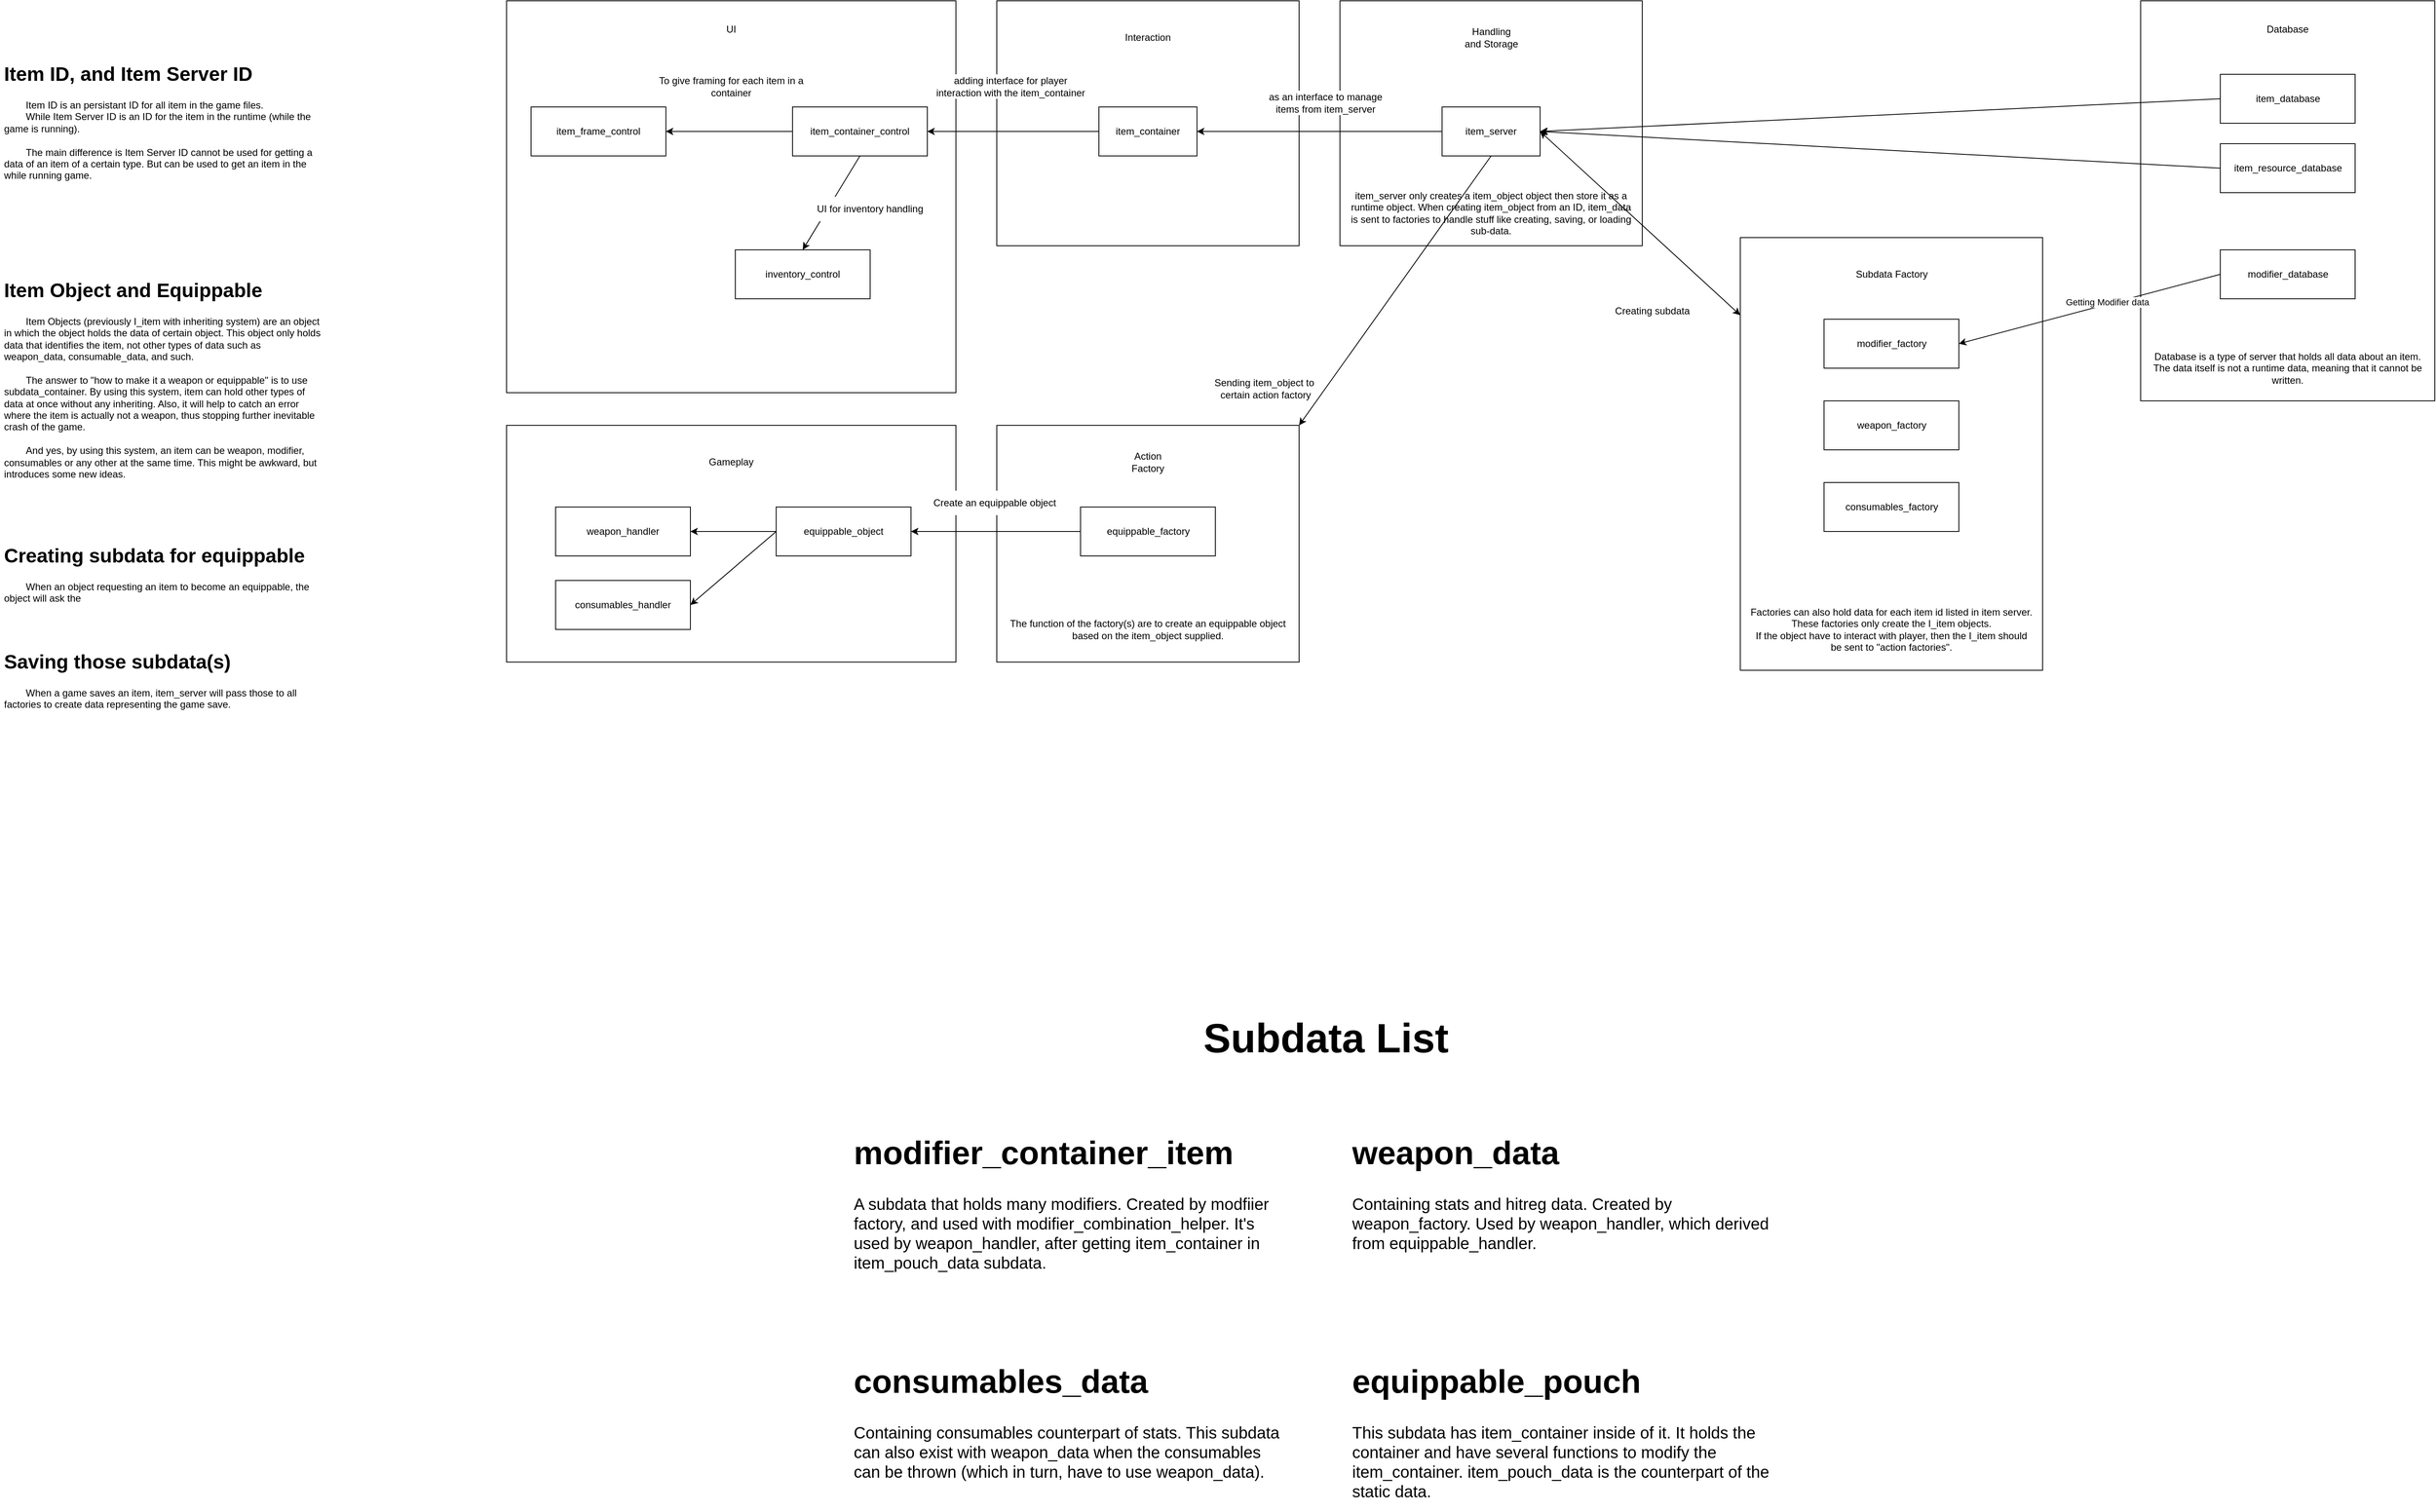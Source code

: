 <mxfile>
    <diagram id="PHpvrYNtdiym4RYi9IZB" name="Page-1">
        <mxGraphModel dx="2009" dy="749" grid="1" gridSize="10" guides="1" tooltips="1" connect="1" arrows="1" fold="1" page="1" pageScale="1" pageWidth="850" pageHeight="1100" math="0" shadow="0">
            <root>
                <mxCell id="0"/>
                <mxCell id="1" parent="0"/>
                <mxCell id="2" value="" style="rounded=0;whiteSpace=wrap;html=1;" parent="1" vertex="1">
                    <mxGeometry x="-150" y="30" width="550" height="480" as="geometry"/>
                </mxCell>
                <mxCell id="3" value="UI" style="text;html=1;strokeColor=none;fillColor=none;align=center;verticalAlign=middle;whiteSpace=wrap;rounded=0;" parent="1" vertex="1">
                    <mxGeometry x="95" y="50" width="60" height="30" as="geometry"/>
                </mxCell>
                <mxCell id="4" value="" style="rounded=0;whiteSpace=wrap;html=1;" parent="1" vertex="1">
                    <mxGeometry x="450" y="30" width="370" height="300" as="geometry"/>
                </mxCell>
                <mxCell id="5" value="Interaction" style="text;html=1;strokeColor=none;fillColor=none;align=center;verticalAlign=middle;whiteSpace=wrap;rounded=0;" parent="1" vertex="1">
                    <mxGeometry x="605" y="60" width="60" height="30" as="geometry"/>
                </mxCell>
                <mxCell id="6" value="" style="rounded=0;whiteSpace=wrap;html=1;" parent="1" vertex="1">
                    <mxGeometry x="870" y="30" width="370" height="300" as="geometry"/>
                </mxCell>
                <mxCell id="7" value="Handling&lt;br&gt;and Storage" style="text;html=1;strokeColor=none;fillColor=none;align=center;verticalAlign=middle;whiteSpace=wrap;rounded=0;" parent="1" vertex="1">
                    <mxGeometry x="1012.5" y="60" width="85" height="30" as="geometry"/>
                </mxCell>
                <mxCell id="8" value="item_server" style="rounded=0;whiteSpace=wrap;html=1;" parent="1" vertex="1">
                    <mxGeometry x="995" y="160" width="120" height="60" as="geometry"/>
                </mxCell>
                <mxCell id="9" value="item_container" style="rounded=0;whiteSpace=wrap;html=1;" parent="1" vertex="1">
                    <mxGeometry x="575" y="160" width="120" height="60" as="geometry"/>
                </mxCell>
                <mxCell id="29" style="edgeStyle=none;html=1;exitX=0;exitY=0.5;exitDx=0;exitDy=0;entryX=1;entryY=0.5;entryDx=0;entryDy=0;" parent="1" source="10" target="28" edge="1">
                    <mxGeometry relative="1" as="geometry"/>
                </mxCell>
                <mxCell id="32" style="edgeStyle=none;html=1;exitX=0.5;exitY=1;exitDx=0;exitDy=0;entryX=0.5;entryY=0;entryDx=0;entryDy=0;" parent="1" source="10" target="31" edge="1">
                    <mxGeometry relative="1" as="geometry"/>
                </mxCell>
                <mxCell id="10" value="item_container_control" style="rounded=0;whiteSpace=wrap;html=1;" parent="1" vertex="1">
                    <mxGeometry x="200" y="160" width="165" height="60" as="geometry"/>
                </mxCell>
                <mxCell id="12" value="" style="endArrow=classic;html=1;exitX=0;exitY=0.5;exitDx=0;exitDy=0;entryX=1;entryY=0.5;entryDx=0;entryDy=0;" parent="1" source="9" target="10" edge="1">
                    <mxGeometry width="50" height="50" relative="1" as="geometry">
                        <mxPoint x="480" y="320" as="sourcePoint"/>
                        <mxPoint x="530" y="270" as="targetPoint"/>
                    </mxGeometry>
                </mxCell>
                <mxCell id="13" value="adding interface for player interaction with the item_container" style="text;html=1;strokeColor=none;fillColor=default;align=center;verticalAlign=middle;whiteSpace=wrap;rounded=0;" parent="1" vertex="1">
                    <mxGeometry x="370" y="120" width="194" height="30" as="geometry"/>
                </mxCell>
                <mxCell id="14" value="" style="endArrow=classic;html=1;exitX=0;exitY=0.5;exitDx=0;exitDy=0;entryX=1;entryY=0.5;entryDx=0;entryDy=0;" parent="1" source="8" target="9" edge="1">
                    <mxGeometry width="50" height="50" relative="1" as="geometry">
                        <mxPoint x="585" y="200" as="sourcePoint"/>
                        <mxPoint x="307.5" y="200" as="targetPoint"/>
                    </mxGeometry>
                </mxCell>
                <mxCell id="15" value="as an interface to manage items from item_server" style="text;html=1;strokeColor=none;fillColor=default;align=center;verticalAlign=middle;whiteSpace=wrap;rounded=0;" parent="1" vertex="1">
                    <mxGeometry x="770" y="140" width="165" height="30" as="geometry"/>
                </mxCell>
                <mxCell id="16" value="" style="rounded=0;whiteSpace=wrap;html=1;" parent="1" vertex="1">
                    <mxGeometry x="1360" y="320" width="370" height="530" as="geometry"/>
                </mxCell>
                <mxCell id="53" value="Factories can also hold data for each item id listed in item server.&lt;br&gt;These factories only create the I_item objects.&lt;br&gt;If the object have to interact with player, then the I_item should be sent to &quot;action factories&quot;." style="text;html=1;strokeColor=none;fillColor=none;align=center;verticalAlign=middle;whiteSpace=wrap;rounded=0;" parent="16" vertex="1">
                    <mxGeometry x="10" y="450" width="350" height="60" as="geometry"/>
                </mxCell>
                <mxCell id="17" value="Subdata Factory" style="text;html=1;strokeColor=none;fillColor=none;align=center;verticalAlign=middle;whiteSpace=wrap;rounded=0;" parent="1" vertex="1">
                    <mxGeometry x="1477.5" y="350" width="135" height="30" as="geometry"/>
                </mxCell>
                <mxCell id="21" style="edgeStyle=none;html=1;entryX=1;entryY=0.5;entryDx=0;entryDy=0;startArrow=classic;startFill=1;" parent="1" source="16" target="8" edge="1">
                    <mxGeometry relative="1" as="geometry"/>
                </mxCell>
                <mxCell id="18" value="modifier_factory" style="rounded=0;whiteSpace=wrap;html=1;" parent="1" vertex="1">
                    <mxGeometry x="1462.5" y="420" width="165" height="60" as="geometry"/>
                </mxCell>
                <mxCell id="19" value="weapon_factory" style="rounded=0;whiteSpace=wrap;html=1;" parent="1" vertex="1">
                    <mxGeometry x="1462.5" y="520" width="165" height="60" as="geometry"/>
                </mxCell>
                <mxCell id="24" value="Creating subdata" style="text;html=1;strokeColor=none;fillColor=default;align=center;verticalAlign=middle;whiteSpace=wrap;rounded=0;" parent="1" vertex="1">
                    <mxGeometry x="1170" y="395" width="165" height="30" as="geometry"/>
                </mxCell>
                <mxCell id="28" value="item_frame_control" style="rounded=0;whiteSpace=wrap;html=1;" parent="1" vertex="1">
                    <mxGeometry x="-120" y="160" width="165" height="60" as="geometry"/>
                </mxCell>
                <mxCell id="30" value="To give framing for each item in a container" style="text;html=1;strokeColor=none;fillColor=default;align=center;verticalAlign=middle;whiteSpace=wrap;rounded=0;" parent="1" vertex="1">
                    <mxGeometry x="28" y="120" width="194" height="30" as="geometry"/>
                </mxCell>
                <mxCell id="31" value="inventory_control" style="rounded=0;whiteSpace=wrap;html=1;" parent="1" vertex="1">
                    <mxGeometry x="130" y="335" width="165" height="60" as="geometry"/>
                </mxCell>
                <mxCell id="33" value="UI for inventory handling" style="text;html=1;strokeColor=none;fillColor=default;align=center;verticalAlign=middle;whiteSpace=wrap;rounded=0;" parent="1" vertex="1">
                    <mxGeometry x="220" y="270" width="150" height="30" as="geometry"/>
                </mxCell>
                <mxCell id="34" value="" style="rounded=0;whiteSpace=wrap;html=1;" parent="1" vertex="1">
                    <mxGeometry x="450" y="550" width="370" height="290" as="geometry"/>
                </mxCell>
                <mxCell id="35" value="Action Factory" style="text;html=1;strokeColor=none;fillColor=none;align=center;verticalAlign=middle;whiteSpace=wrap;rounded=0;" parent="1" vertex="1">
                    <mxGeometry x="605" y="580" width="60" height="30" as="geometry"/>
                </mxCell>
                <mxCell id="37" value="equippable_factory" style="rounded=0;whiteSpace=wrap;html=1;" parent="1" vertex="1">
                    <mxGeometry x="552.5" y="650" width="165" height="60" as="geometry"/>
                </mxCell>
                <mxCell id="40" value="The function of the factory(s) are to create an equippable object based on the item_object supplied." style="text;html=1;strokeColor=none;fillColor=none;align=center;verticalAlign=middle;whiteSpace=wrap;rounded=0;" parent="1" vertex="1">
                    <mxGeometry x="460" y="770" width="350" height="60" as="geometry"/>
                </mxCell>
                <mxCell id="46" value="consumables_factory" style="rounded=0;whiteSpace=wrap;html=1;" parent="1" vertex="1">
                    <mxGeometry x="1462.5" y="620" width="165" height="60" as="geometry"/>
                </mxCell>
                <mxCell id="54" value="&lt;h1&gt;Item ID, and Item Server ID&lt;/h1&gt;&lt;div&gt;&lt;span style=&quot;white-space: pre;&quot;&gt;&#9;&lt;/span&gt;Item ID is an persistant ID for all item in the game files.&lt;/div&gt;&lt;div&gt;&lt;span style=&quot;white-space: pre;&quot;&gt;&#9;&lt;/span&gt;While Item Server ID is an ID for the item in the runtime (while the game is running).&lt;/div&gt;&lt;div&gt;&lt;br&gt;&lt;/div&gt;&lt;div&gt;&lt;span style=&quot;white-space: pre;&quot;&gt;&#9;&lt;/span&gt;The main difference is Item Server ID cannot be used for getting a data of an item of a certain type. But can be used to get an item in the while running game.&lt;/div&gt;" style="text;html=1;strokeColor=none;fillColor=none;spacing=5;spacingTop=-20;whiteSpace=wrap;overflow=hidden;rounded=0;" parent="1" vertex="1">
                    <mxGeometry x="-770" y="100" width="400" height="180" as="geometry"/>
                </mxCell>
                <mxCell id="55" value="" style="rounded=0;whiteSpace=wrap;html=1;" parent="1" vertex="1">
                    <mxGeometry x="-150" y="550" width="550" height="290" as="geometry"/>
                </mxCell>
                <mxCell id="56" value="Gameplay" style="text;html=1;strokeColor=none;fillColor=none;align=center;verticalAlign=middle;whiteSpace=wrap;rounded=0;" parent="1" vertex="1">
                    <mxGeometry x="95" y="580" width="60" height="30" as="geometry"/>
                </mxCell>
                <mxCell id="62" style="edgeStyle=none;html=1;exitX=0;exitY=0.5;exitDx=0;exitDy=0;entryX=1;entryY=0.5;entryDx=0;entryDy=0;" parent="1" source="57" target="60" edge="1">
                    <mxGeometry relative="1" as="geometry"/>
                </mxCell>
                <mxCell id="63" style="edgeStyle=none;html=1;exitX=0;exitY=0.5;exitDx=0;exitDy=0;entryX=1;entryY=0.5;entryDx=0;entryDy=0;" parent="1" source="57" target="61" edge="1">
                    <mxGeometry relative="1" as="geometry"/>
                </mxCell>
                <mxCell id="57" value="equippable_object" style="rounded=0;whiteSpace=wrap;html=1;" parent="1" vertex="1">
                    <mxGeometry x="180" y="650" width="165" height="60" as="geometry"/>
                </mxCell>
                <mxCell id="41" style="edgeStyle=none;html=1;exitX=0;exitY=0.5;exitDx=0;exitDy=0;entryX=1;entryY=0.5;entryDx=0;entryDy=0;" parent="1" source="37" target="57" edge="1">
                    <mxGeometry relative="1" as="geometry">
                        <mxPoint x="220" y="620" as="targetPoint"/>
                        <mxPoint x="1472.5" y="370" as="sourcePoint"/>
                    </mxGeometry>
                </mxCell>
                <mxCell id="59" value="Sending item_object to&lt;br&gt;&amp;nbsp;certain action factory" style="text;html=1;strokeColor=none;fillColor=default;align=center;verticalAlign=middle;whiteSpace=wrap;rounded=0;" parent="1" vertex="1">
                    <mxGeometry x="695" y="490" width="165" height="30" as="geometry"/>
                </mxCell>
                <mxCell id="60" value="weapon_handler" style="rounded=0;whiteSpace=wrap;html=1;" parent="1" vertex="1">
                    <mxGeometry x="-90" y="650" width="165" height="60" as="geometry"/>
                </mxCell>
                <mxCell id="61" value="consumables_handler" style="rounded=0;whiteSpace=wrap;html=1;" parent="1" vertex="1">
                    <mxGeometry x="-90" y="740" width="165" height="60" as="geometry"/>
                </mxCell>
                <mxCell id="42" value="Create an equippable object" style="text;html=1;strokeColor=none;fillColor=default;align=center;verticalAlign=middle;whiteSpace=wrap;rounded=0;" parent="1" vertex="1">
                    <mxGeometry x="365" y="630" width="165" height="30" as="geometry"/>
                </mxCell>
                <mxCell id="58" style="edgeStyle=none;html=1;exitX=0.5;exitY=1;exitDx=0;exitDy=0;entryX=1;entryY=0;entryDx=0;entryDy=0;" parent="1" source="8" target="34" edge="1">
                    <mxGeometry relative="1" as="geometry"/>
                </mxCell>
                <mxCell id="64" value="" style="rounded=0;whiteSpace=wrap;html=1;" parent="1" vertex="1">
                    <mxGeometry x="1850" y="30" width="360" height="490" as="geometry"/>
                </mxCell>
                <mxCell id="65" value="Database" style="text;html=1;strokeColor=none;fillColor=none;align=center;verticalAlign=middle;whiteSpace=wrap;rounded=0;" parent="1" vertex="1">
                    <mxGeometry x="2000" y="50" width="60" height="30" as="geometry"/>
                </mxCell>
                <mxCell id="69" style="edgeStyle=none;html=1;exitX=0;exitY=0.5;exitDx=0;exitDy=0;entryX=1;entryY=0.5;entryDx=0;entryDy=0;" parent="1" source="66" target="8" edge="1">
                    <mxGeometry relative="1" as="geometry"/>
                </mxCell>
                <mxCell id="66" value="item_database" style="rounded=0;whiteSpace=wrap;html=1;" parent="1" vertex="1">
                    <mxGeometry x="1947.5" y="120" width="165" height="60" as="geometry"/>
                </mxCell>
                <mxCell id="67" value="Database is a type of server that holds all data about an item. The data itself is not a runtime data, meaning that it cannot be written." style="text;html=1;strokeColor=none;fillColor=none;align=center;verticalAlign=middle;whiteSpace=wrap;rounded=0;" parent="1" vertex="1">
                    <mxGeometry x="1855" y="450" width="350" height="60" as="geometry"/>
                </mxCell>
                <mxCell id="68" value="item_server only creates a item_object object then store it as a runtime object. When creating item_object from an ID, item_data is sent to factories to handle stuff like creating, saving, or loading sub-data." style="text;html=1;strokeColor=none;fillColor=none;align=center;verticalAlign=middle;whiteSpace=wrap;rounded=0;" parent="1" vertex="1">
                    <mxGeometry x="880" y="260" width="350" height="60" as="geometry"/>
                </mxCell>
                <mxCell id="73" value="&lt;h1&gt;Item Object and Equippable&lt;/h1&gt;&lt;div&gt;&lt;span style=&quot;white-space: pre;&quot;&gt;&#9;&lt;/span&gt;Item Objects (previously I_item with inheriting system) are an object in which the object holds the data of certain object. This object only holds data that identifies the item, not other types of data such as weapon_data, consumable_data, and such.&lt;br&gt;&lt;/div&gt;&lt;div&gt;&lt;br&gt;&lt;/div&gt;&lt;div&gt;&lt;span style=&quot;white-space: pre;&quot;&gt;&#9;&lt;/span&gt;The answer to &quot;how to make it a weapon or equippable&quot; is to use subdata_container. By using this system, item can hold other types of data at once without any inheriting. Also, it will help to catch an error where the item is actually not a weapon, thus stopping further inevitable crash of the game.&lt;br&gt;&lt;/div&gt;&lt;div&gt;&lt;br&gt;&lt;/div&gt;&lt;div&gt;&lt;span style=&quot;white-space: pre;&quot;&gt;&#9;&lt;/span&gt;And yes, by using this system, an item can be weapon, modifier, consumables or any other at the same time. This might be awkward, but introduces some new ideas.&lt;br&gt;&lt;/div&gt;" style="text;html=1;strokeColor=none;fillColor=none;spacing=5;spacingTop=-20;whiteSpace=wrap;overflow=hidden;rounded=0;" parent="1" vertex="1">
                    <mxGeometry x="-770" y="365" width="400" height="280" as="geometry"/>
                </mxCell>
                <mxCell id="74" value="&lt;h1&gt;Creating subdata for equippable&lt;/h1&gt;&lt;div&gt;&lt;span style=&quot;white-space: pre;&quot;&gt;&#9;&lt;/span&gt;When an object requesting an item to become an equippable, the object will ask the&lt;br&gt;&lt;/div&gt;" style="text;html=1;strokeColor=none;fillColor=none;spacing=5;spacingTop=-20;whiteSpace=wrap;overflow=hidden;rounded=0;" parent="1" vertex="1">
                    <mxGeometry x="-770" y="690" width="400" height="120" as="geometry"/>
                </mxCell>
                <mxCell id="75" value="&lt;h1&gt;Saving those subdata(s)&lt;/h1&gt;&lt;div&gt;&lt;span style=&quot;white-space: pre;&quot;&gt;&#9;&lt;/span&gt;When a game saves an item, item_server will pass those to all factories to create data representing the game save.&lt;br&gt;&lt;/div&gt;" style="text;html=1;strokeColor=none;fillColor=none;spacing=5;spacingTop=-20;whiteSpace=wrap;overflow=hidden;rounded=0;" parent="1" vertex="1">
                    <mxGeometry x="-770" y="820" width="400" height="120" as="geometry"/>
                </mxCell>
                <mxCell id="78" style="edgeStyle=none;html=1;exitX=0;exitY=0.5;exitDx=0;exitDy=0;entryX=1;entryY=0.5;entryDx=0;entryDy=0;startArrow=none;startFill=0;endArrow=classic;endFill=1;" parent="1" source="77" target="18" edge="1">
                    <mxGeometry relative="1" as="geometry"/>
                </mxCell>
                <mxCell id="81" value="Getting Modifier data" style="edgeLabel;html=1;align=center;verticalAlign=middle;resizable=0;points=[];" parent="78" vertex="1" connectable="0">
                    <mxGeometry x="-0.14" y="-3" relative="1" as="geometry">
                        <mxPoint as="offset"/>
                    </mxGeometry>
                </mxCell>
                <mxCell id="77" value="modifier_database" style="rounded=0;whiteSpace=wrap;html=1;" parent="1" vertex="1">
                    <mxGeometry x="1947.5" y="335" width="165" height="60" as="geometry"/>
                </mxCell>
                <mxCell id="83" style="edgeStyle=none;html=1;exitX=0;exitY=0.5;exitDx=0;exitDy=0;startArrow=none;startFill=0;endArrow=classic;endFill=1;entryX=1;entryY=0.5;entryDx=0;entryDy=0;" parent="1" source="82" target="8" edge="1">
                    <mxGeometry relative="1" as="geometry">
                        <mxPoint x="1120.0" y="190" as="targetPoint"/>
                    </mxGeometry>
                </mxCell>
                <mxCell id="82" value="item_resource_database" style="rounded=0;whiteSpace=wrap;html=1;" parent="1" vertex="1">
                    <mxGeometry x="1947.5" y="205" width="165" height="60" as="geometry"/>
                </mxCell>
                <mxCell id="92" value="&lt;b&gt;&lt;font style=&quot;font-size: 50px;&quot;&gt;Subdata List&lt;/font&gt;&lt;/b&gt;" style="text;html=1;strokeColor=none;fillColor=none;align=center;verticalAlign=middle;whiteSpace=wrap;rounded=0;" parent="1" vertex="1">
                    <mxGeometry x="547.5" y="1245" width="610" height="110" as="geometry"/>
                </mxCell>
                <mxCell id="99" value="&lt;h1&gt;modifier_container_item&lt;/h1&gt;&lt;div&gt;A subdata that holds many modifiers. Created by modfiier factory, and used with modifier_combination_helper. It's used by weapon_handler, after getting item_container in item_pouch_data subdata.&lt;/div&gt;" style="text;html=1;strokeColor=none;fillColor=none;spacing=5;spacingTop=-20;whiteSpace=wrap;overflow=hidden;rounded=0;shadow=0;glass=0;sketch=0;fontSize=20;" parent="1" vertex="1">
                    <mxGeometry x="270" y="1400" width="530" height="200" as="geometry"/>
                </mxCell>
                <mxCell id="100" value="&lt;h1&gt;weapon_data&lt;/h1&gt;&lt;div&gt;Containing stats and hitreg data. Created by weapon_factory. Used by weapon_handler, which derived from equippable_handler.&lt;/div&gt;" style="text;html=1;strokeColor=none;fillColor=none;spacing=5;spacingTop=-20;whiteSpace=wrap;overflow=hidden;rounded=0;shadow=0;glass=0;sketch=0;fontSize=20;" parent="1" vertex="1">
                    <mxGeometry x="880" y="1400" width="530" height="200" as="geometry"/>
                </mxCell>
                <mxCell id="102" value="&lt;h1&gt;consumables_data&lt;/h1&gt;&lt;div&gt;Containing consumables counterpart of stats. This subdata can also exist with weapon_data when the consum&lt;span style=&quot;background-color: initial;&quot;&gt;ables can be thrown (which in turn, have to use weapon_data).&lt;/span&gt;&lt;/div&gt;" style="text;html=1;strokeColor=none;fillColor=none;spacing=5;spacingTop=-20;whiteSpace=wrap;overflow=hidden;rounded=0;shadow=0;glass=0;sketch=0;fontSize=20;" parent="1" vertex="1">
                    <mxGeometry x="270" y="1680" width="530" height="200" as="geometry"/>
                </mxCell>
                <mxCell id="103" value="&lt;h1&gt;equippable_pouch&lt;/h1&gt;&lt;div&gt;This subdata has item_container inside of it. It holds the container and have several functions to modify the item_container. item_pouch_data is the counterpart of the static data.&lt;/div&gt;" style="text;html=1;strokeColor=none;fillColor=none;spacing=5;spacingTop=-20;whiteSpace=wrap;overflow=hidden;rounded=0;shadow=0;glass=0;sketch=0;fontSize=20;" parent="1" vertex="1">
                    <mxGeometry x="880" y="1680" width="530" height="200" as="geometry"/>
                </mxCell>
            </root>
        </mxGraphModel>
    </diagram>
</mxfile>